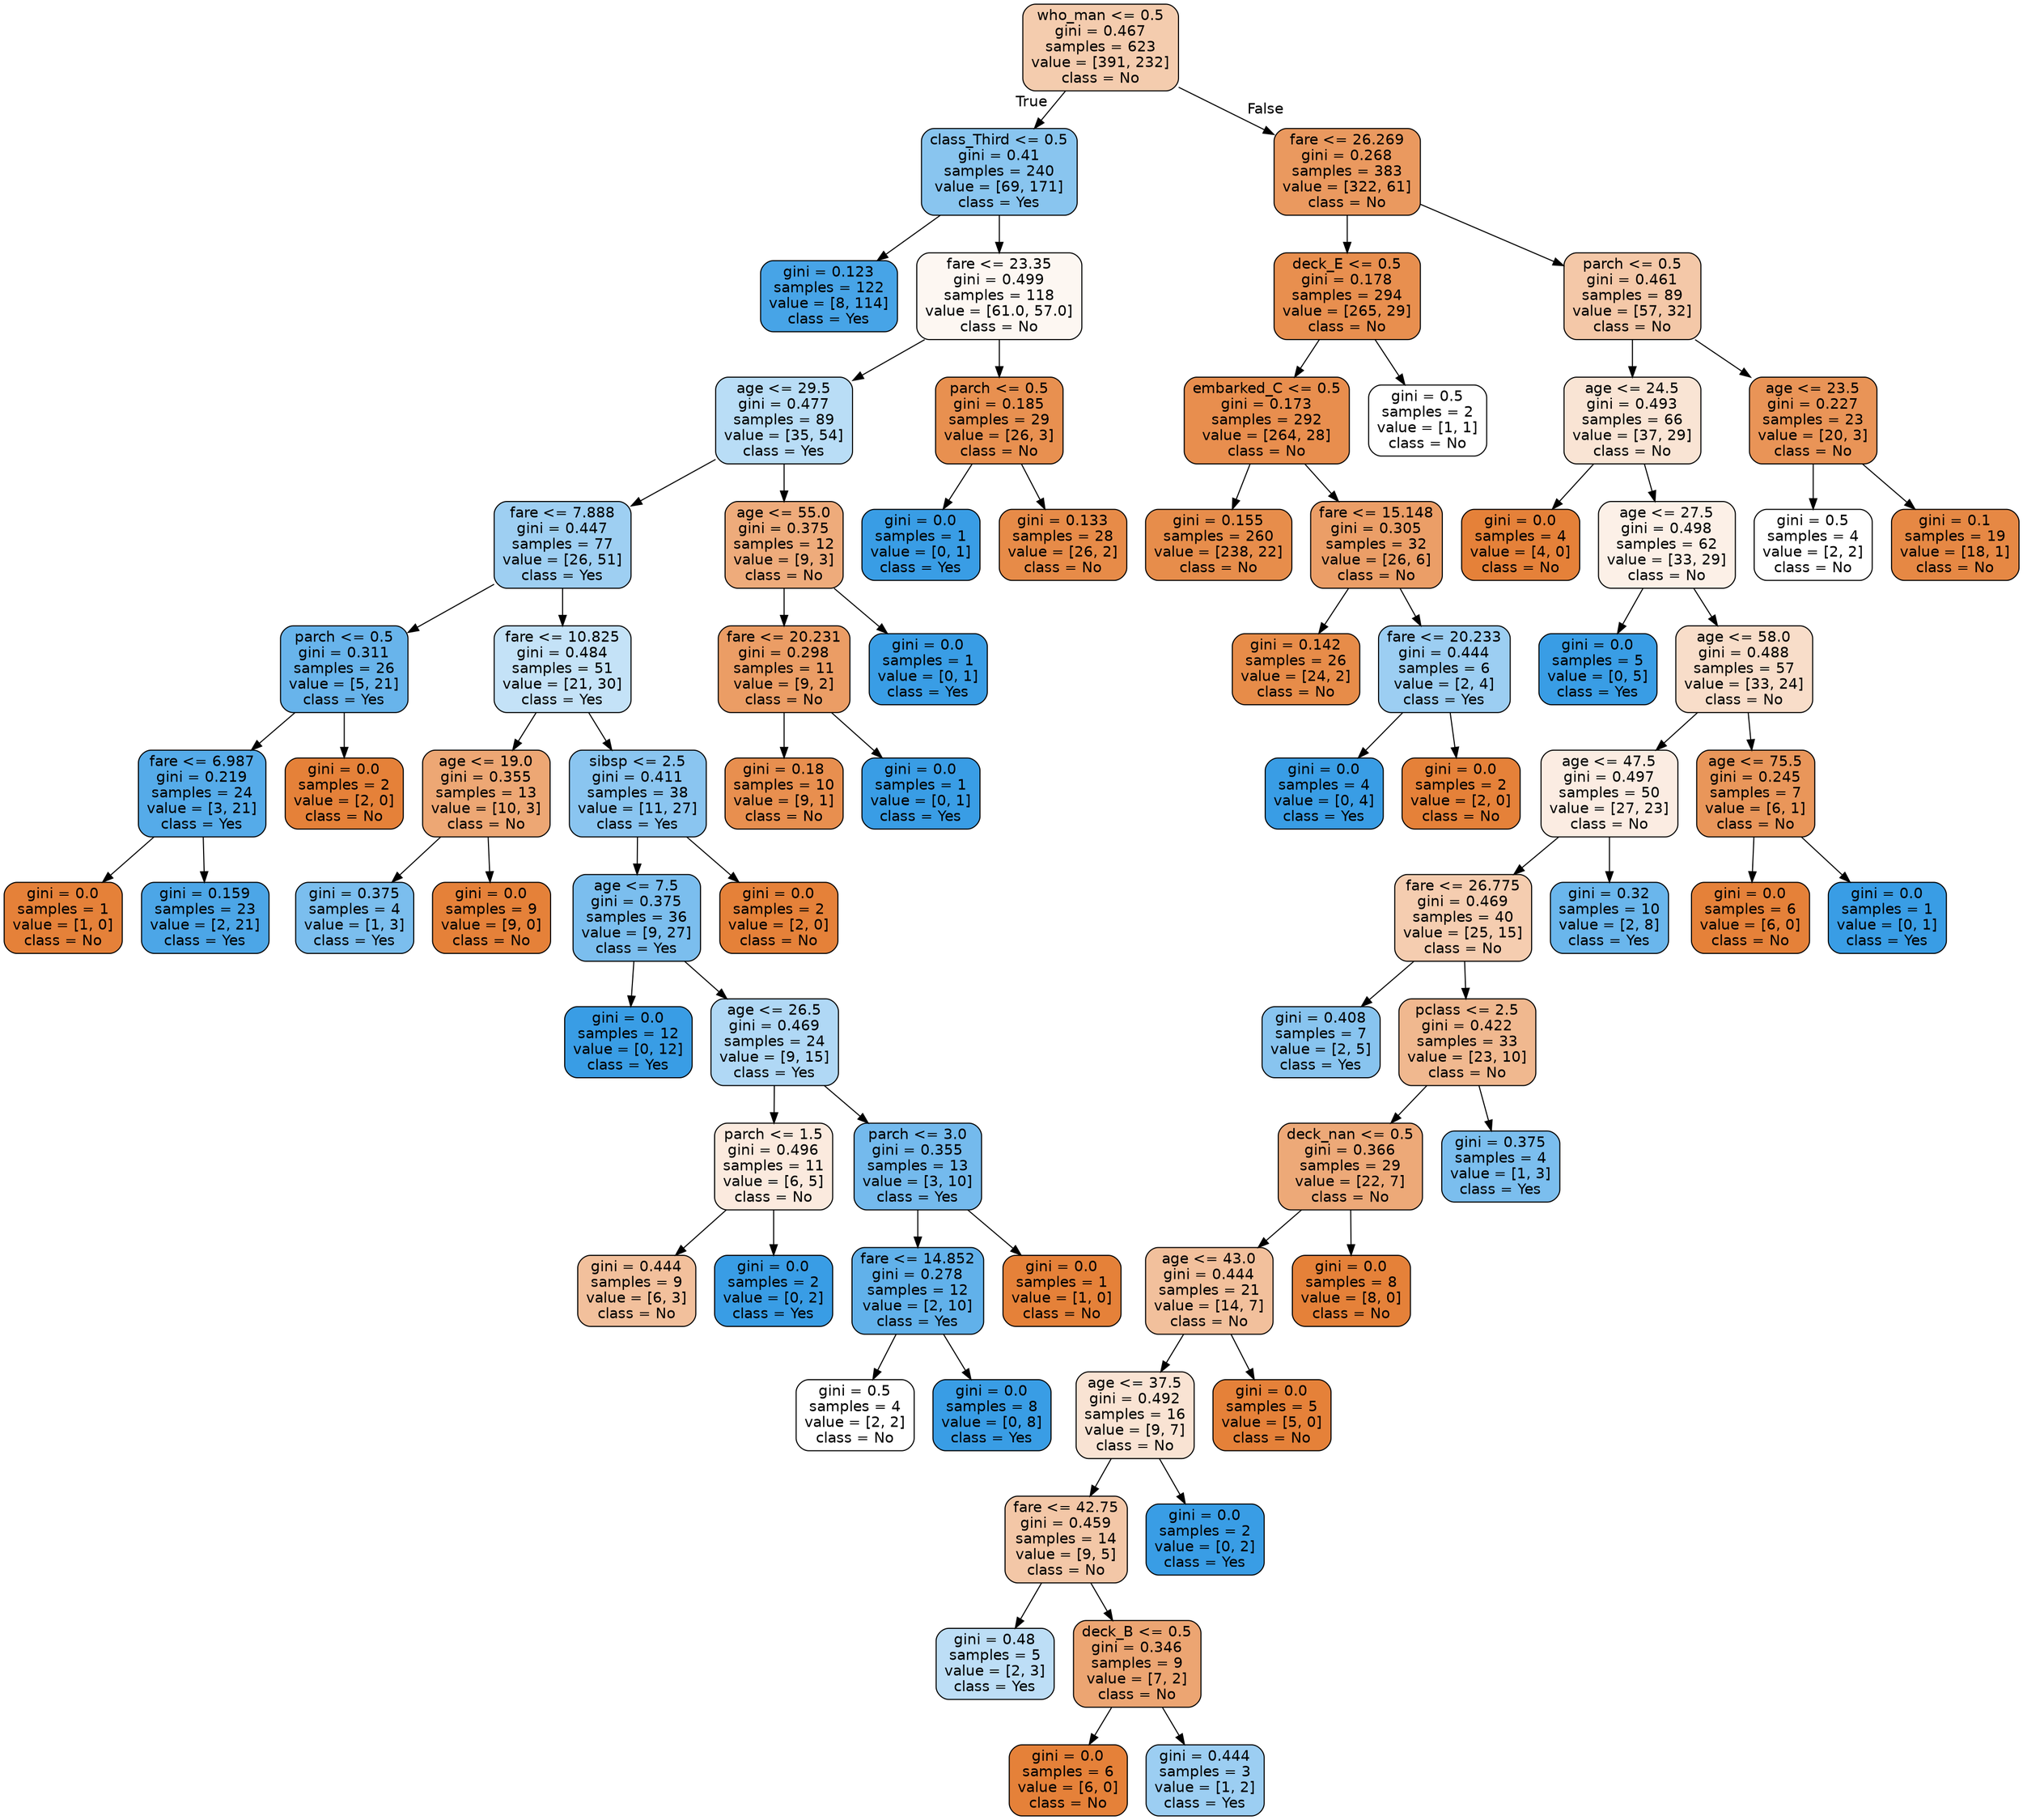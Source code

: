digraph Tree {
node [shape=box, style="filled, rounded", color="black", fontname="helvetica"] ;
edge [fontname="helvetica"] ;
0 [label="who_man <= 0.5\ngini = 0.467\nsamples = 623\nvalue = [391, 232]\nclass = No", fillcolor="#f4ccae"] ;
1 [label="class_Third <= 0.5\ngini = 0.41\nsamples = 240\nvalue = [69, 171]\nclass = Yes", fillcolor="#89c5ef"] ;
0 -> 1 [labeldistance=2.5, labelangle=45, headlabel="True"] ;
2 [label="gini = 0.123\nsamples = 122\nvalue = [8, 114]\nclass = Yes", fillcolor="#47a4e7"] ;
1 -> 2 ;
3 [label="fare <= 23.35\ngini = 0.499\nsamples = 118\nvalue = [61.0, 57.0]\nclass = No", fillcolor="#fdf7f2"] ;
1 -> 3 ;
4 [label="age <= 29.5\ngini = 0.477\nsamples = 89\nvalue = [35, 54]\nclass = Yes", fillcolor="#b9ddf6"] ;
3 -> 4 ;
5 [label="fare <= 7.888\ngini = 0.447\nsamples = 77\nvalue = [26, 51]\nclass = Yes", fillcolor="#9ecff2"] ;
4 -> 5 ;
6 [label="parch <= 0.5\ngini = 0.311\nsamples = 26\nvalue = [5, 21]\nclass = Yes", fillcolor="#68b4eb"] ;
5 -> 6 ;
7 [label="fare <= 6.987\ngini = 0.219\nsamples = 24\nvalue = [3, 21]\nclass = Yes", fillcolor="#55abe9"] ;
6 -> 7 ;
8 [label="gini = 0.0\nsamples = 1\nvalue = [1, 0]\nclass = No", fillcolor="#e58139"] ;
7 -> 8 ;
9 [label="gini = 0.159\nsamples = 23\nvalue = [2, 21]\nclass = Yes", fillcolor="#4ca6e7"] ;
7 -> 9 ;
10 [label="gini = 0.0\nsamples = 2\nvalue = [2, 0]\nclass = No", fillcolor="#e58139"] ;
6 -> 10 ;
11 [label="fare <= 10.825\ngini = 0.484\nsamples = 51\nvalue = [21, 30]\nclass = Yes", fillcolor="#c4e2f7"] ;
5 -> 11 ;
12 [label="age <= 19.0\ngini = 0.355\nsamples = 13\nvalue = [10, 3]\nclass = No", fillcolor="#eda774"] ;
11 -> 12 ;
13 [label="gini = 0.375\nsamples = 4\nvalue = [1, 3]\nclass = Yes", fillcolor="#7bbeee"] ;
12 -> 13 ;
14 [label="gini = 0.0\nsamples = 9\nvalue = [9, 0]\nclass = No", fillcolor="#e58139"] ;
12 -> 14 ;
15 [label="sibsp <= 2.5\ngini = 0.411\nsamples = 38\nvalue = [11, 27]\nclass = Yes", fillcolor="#8ac5f0"] ;
11 -> 15 ;
16 [label="age <= 7.5\ngini = 0.375\nsamples = 36\nvalue = [9, 27]\nclass = Yes", fillcolor="#7bbeee"] ;
15 -> 16 ;
17 [label="gini = 0.0\nsamples = 12\nvalue = [0, 12]\nclass = Yes", fillcolor="#399de5"] ;
16 -> 17 ;
18 [label="age <= 26.5\ngini = 0.469\nsamples = 24\nvalue = [9, 15]\nclass = Yes", fillcolor="#b0d8f5"] ;
16 -> 18 ;
19 [label="parch <= 1.5\ngini = 0.496\nsamples = 11\nvalue = [6, 5]\nclass = No", fillcolor="#fbeade"] ;
18 -> 19 ;
20 [label="gini = 0.444\nsamples = 9\nvalue = [6, 3]\nclass = No", fillcolor="#f2c09c"] ;
19 -> 20 ;
21 [label="gini = 0.0\nsamples = 2\nvalue = [0, 2]\nclass = Yes", fillcolor="#399de5"] ;
19 -> 21 ;
22 [label="parch <= 3.0\ngini = 0.355\nsamples = 13\nvalue = [3, 10]\nclass = Yes", fillcolor="#74baed"] ;
18 -> 22 ;
23 [label="fare <= 14.852\ngini = 0.278\nsamples = 12\nvalue = [2, 10]\nclass = Yes", fillcolor="#61b1ea"] ;
22 -> 23 ;
24 [label="gini = 0.5\nsamples = 4\nvalue = [2, 2]\nclass = No", fillcolor="#ffffff"] ;
23 -> 24 ;
25 [label="gini = 0.0\nsamples = 8\nvalue = [0, 8]\nclass = Yes", fillcolor="#399de5"] ;
23 -> 25 ;
26 [label="gini = 0.0\nsamples = 1\nvalue = [1, 0]\nclass = No", fillcolor="#e58139"] ;
22 -> 26 ;
27 [label="gini = 0.0\nsamples = 2\nvalue = [2, 0]\nclass = No", fillcolor="#e58139"] ;
15 -> 27 ;
28 [label="age <= 55.0\ngini = 0.375\nsamples = 12\nvalue = [9, 3]\nclass = No", fillcolor="#eeab7b"] ;
4 -> 28 ;
29 [label="fare <= 20.231\ngini = 0.298\nsamples = 11\nvalue = [9, 2]\nclass = No", fillcolor="#eb9d65"] ;
28 -> 29 ;
30 [label="gini = 0.18\nsamples = 10\nvalue = [9, 1]\nclass = No", fillcolor="#e88f4f"] ;
29 -> 30 ;
31 [label="gini = 0.0\nsamples = 1\nvalue = [0, 1]\nclass = Yes", fillcolor="#399de5"] ;
29 -> 31 ;
32 [label="gini = 0.0\nsamples = 1\nvalue = [0, 1]\nclass = Yes", fillcolor="#399de5"] ;
28 -> 32 ;
33 [label="parch <= 0.5\ngini = 0.185\nsamples = 29\nvalue = [26, 3]\nclass = No", fillcolor="#e89050"] ;
3 -> 33 ;
34 [label="gini = 0.0\nsamples = 1\nvalue = [0, 1]\nclass = Yes", fillcolor="#399de5"] ;
33 -> 34 ;
35 [label="gini = 0.133\nsamples = 28\nvalue = [26, 2]\nclass = No", fillcolor="#e78b48"] ;
33 -> 35 ;
36 [label="fare <= 26.269\ngini = 0.268\nsamples = 383\nvalue = [322, 61]\nclass = No", fillcolor="#ea995f"] ;
0 -> 36 [labeldistance=2.5, labelangle=-45, headlabel="False"] ;
37 [label="deck_E <= 0.5\ngini = 0.178\nsamples = 294\nvalue = [265, 29]\nclass = No", fillcolor="#e88f4f"] ;
36 -> 37 ;
38 [label="embarked_C <= 0.5\ngini = 0.173\nsamples = 292\nvalue = [264, 28]\nclass = No", fillcolor="#e88e4e"] ;
37 -> 38 ;
39 [label="gini = 0.155\nsamples = 260\nvalue = [238, 22]\nclass = No", fillcolor="#e78d4b"] ;
38 -> 39 ;
40 [label="fare <= 15.148\ngini = 0.305\nsamples = 32\nvalue = [26, 6]\nclass = No", fillcolor="#eb9e67"] ;
38 -> 40 ;
41 [label="gini = 0.142\nsamples = 26\nvalue = [24, 2]\nclass = No", fillcolor="#e78c49"] ;
40 -> 41 ;
42 [label="fare <= 20.233\ngini = 0.444\nsamples = 6\nvalue = [2, 4]\nclass = Yes", fillcolor="#9ccef2"] ;
40 -> 42 ;
43 [label="gini = 0.0\nsamples = 4\nvalue = [0, 4]\nclass = Yes", fillcolor="#399de5"] ;
42 -> 43 ;
44 [label="gini = 0.0\nsamples = 2\nvalue = [2, 0]\nclass = No", fillcolor="#e58139"] ;
42 -> 44 ;
45 [label="gini = 0.5\nsamples = 2\nvalue = [1, 1]\nclass = No", fillcolor="#ffffff"] ;
37 -> 45 ;
46 [label="parch <= 0.5\ngini = 0.461\nsamples = 89\nvalue = [57, 32]\nclass = No", fillcolor="#f4c8a8"] ;
36 -> 46 ;
47 [label="age <= 24.5\ngini = 0.493\nsamples = 66\nvalue = [37, 29]\nclass = No", fillcolor="#f9e4d4"] ;
46 -> 47 ;
48 [label="gini = 0.0\nsamples = 4\nvalue = [4, 0]\nclass = No", fillcolor="#e58139"] ;
47 -> 48 ;
49 [label="age <= 27.5\ngini = 0.498\nsamples = 62\nvalue = [33, 29]\nclass = No", fillcolor="#fcf0e7"] ;
47 -> 49 ;
50 [label="gini = 0.0\nsamples = 5\nvalue = [0, 5]\nclass = Yes", fillcolor="#399de5"] ;
49 -> 50 ;
51 [label="age <= 58.0\ngini = 0.488\nsamples = 57\nvalue = [33, 24]\nclass = No", fillcolor="#f8ddc9"] ;
49 -> 51 ;
52 [label="age <= 47.5\ngini = 0.497\nsamples = 50\nvalue = [27, 23]\nclass = No", fillcolor="#fbece2"] ;
51 -> 52 ;
53 [label="fare <= 26.775\ngini = 0.469\nsamples = 40\nvalue = [25, 15]\nclass = No", fillcolor="#f5cdb0"] ;
52 -> 53 ;
54 [label="gini = 0.408\nsamples = 7\nvalue = [2, 5]\nclass = Yes", fillcolor="#88c4ef"] ;
53 -> 54 ;
55 [label="pclass <= 2.5\ngini = 0.422\nsamples = 33\nvalue = [23, 10]\nclass = No", fillcolor="#f0b88f"] ;
53 -> 55 ;
56 [label="deck_nan <= 0.5\ngini = 0.366\nsamples = 29\nvalue = [22, 7]\nclass = No", fillcolor="#eda978"] ;
55 -> 56 ;
57 [label="age <= 43.0\ngini = 0.444\nsamples = 21\nvalue = [14, 7]\nclass = No", fillcolor="#f2c09c"] ;
56 -> 57 ;
58 [label="age <= 37.5\ngini = 0.492\nsamples = 16\nvalue = [9, 7]\nclass = No", fillcolor="#f9e3d3"] ;
57 -> 58 ;
59 [label="fare <= 42.75\ngini = 0.459\nsamples = 14\nvalue = [9, 5]\nclass = No", fillcolor="#f3c7a7"] ;
58 -> 59 ;
60 [label="gini = 0.48\nsamples = 5\nvalue = [2, 3]\nclass = Yes", fillcolor="#bddef6"] ;
59 -> 60 ;
61 [label="deck_B <= 0.5\ngini = 0.346\nsamples = 9\nvalue = [7, 2]\nclass = No", fillcolor="#eca572"] ;
59 -> 61 ;
62 [label="gini = 0.0\nsamples = 6\nvalue = [6, 0]\nclass = No", fillcolor="#e58139"] ;
61 -> 62 ;
63 [label="gini = 0.444\nsamples = 3\nvalue = [1, 2]\nclass = Yes", fillcolor="#9ccef2"] ;
61 -> 63 ;
64 [label="gini = 0.0\nsamples = 2\nvalue = [0, 2]\nclass = Yes", fillcolor="#399de5"] ;
58 -> 64 ;
65 [label="gini = 0.0\nsamples = 5\nvalue = [5, 0]\nclass = No", fillcolor="#e58139"] ;
57 -> 65 ;
66 [label="gini = 0.0\nsamples = 8\nvalue = [8, 0]\nclass = No", fillcolor="#e58139"] ;
56 -> 66 ;
67 [label="gini = 0.375\nsamples = 4\nvalue = [1, 3]\nclass = Yes", fillcolor="#7bbeee"] ;
55 -> 67 ;
68 [label="gini = 0.32\nsamples = 10\nvalue = [2, 8]\nclass = Yes", fillcolor="#6ab6ec"] ;
52 -> 68 ;
69 [label="age <= 75.5\ngini = 0.245\nsamples = 7\nvalue = [6, 1]\nclass = No", fillcolor="#e9965a"] ;
51 -> 69 ;
70 [label="gini = 0.0\nsamples = 6\nvalue = [6, 0]\nclass = No", fillcolor="#e58139"] ;
69 -> 70 ;
71 [label="gini = 0.0\nsamples = 1\nvalue = [0, 1]\nclass = Yes", fillcolor="#399de5"] ;
69 -> 71 ;
72 [label="age <= 23.5\ngini = 0.227\nsamples = 23\nvalue = [20, 3]\nclass = No", fillcolor="#e99457"] ;
46 -> 72 ;
73 [label="gini = 0.5\nsamples = 4\nvalue = [2, 2]\nclass = No", fillcolor="#ffffff"] ;
72 -> 73 ;
74 [label="gini = 0.1\nsamples = 19\nvalue = [18, 1]\nclass = No", fillcolor="#e68844"] ;
72 -> 74 ;
}